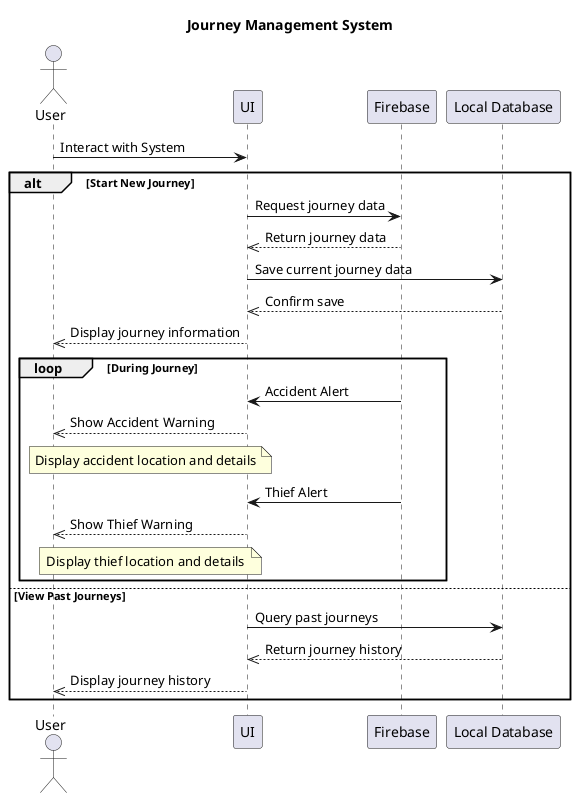 @startuml
title Journey Management System

actor User
participant UI
participant Firebase
participant "Local Database"

User->UI: Interact with System

alt Start New Journey
    UI->Firebase: Request journey data
    Firebase-->>UI: Return journey data
    UI->"Local Database": Save current journey data
    "Local Database"-->>UI: Confirm save
    UI-->>User: Display journey information
    
    loop During Journey
        Firebase->UI: Accident Alert
        UI-->>User: Show Accident Warning
        Note over UI,User: Display accident location and details
        
        Firebase->UI: Thief Alert
        UI-->>User: Show Thief Warning
        Note over UI,User: Display thief location and details
    end
    
else View Past Journeys
    UI->"Local Database": Query past journeys
    "Local Database"-->>UI: Return journey history
    UI-->>User: Display journey history
end
@enduml
